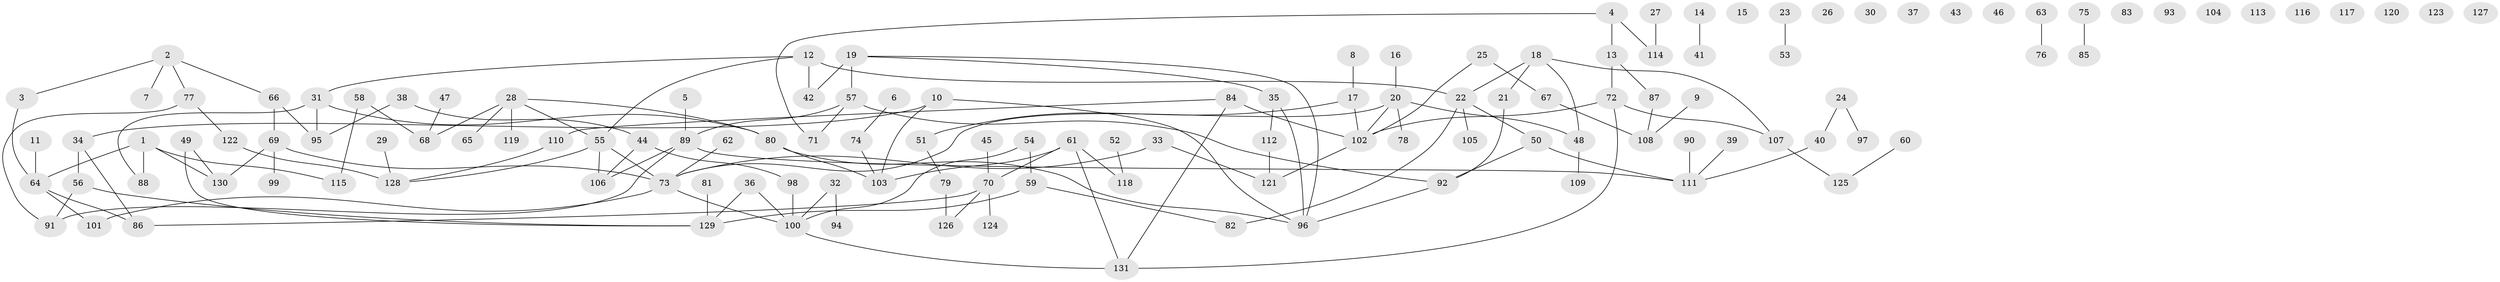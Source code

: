 // Generated by graph-tools (version 1.1) at 2025/38/03/09/25 04:38:57]
// undirected, 131 vertices, 147 edges
graph export_dot {
graph [start="1"]
  node [color=gray90,style=filled];
  1;
  2;
  3;
  4;
  5;
  6;
  7;
  8;
  9;
  10;
  11;
  12;
  13;
  14;
  15;
  16;
  17;
  18;
  19;
  20;
  21;
  22;
  23;
  24;
  25;
  26;
  27;
  28;
  29;
  30;
  31;
  32;
  33;
  34;
  35;
  36;
  37;
  38;
  39;
  40;
  41;
  42;
  43;
  44;
  45;
  46;
  47;
  48;
  49;
  50;
  51;
  52;
  53;
  54;
  55;
  56;
  57;
  58;
  59;
  60;
  61;
  62;
  63;
  64;
  65;
  66;
  67;
  68;
  69;
  70;
  71;
  72;
  73;
  74;
  75;
  76;
  77;
  78;
  79;
  80;
  81;
  82;
  83;
  84;
  85;
  86;
  87;
  88;
  89;
  90;
  91;
  92;
  93;
  94;
  95;
  96;
  97;
  98;
  99;
  100;
  101;
  102;
  103;
  104;
  105;
  106;
  107;
  108;
  109;
  110;
  111;
  112;
  113;
  114;
  115;
  116;
  117;
  118;
  119;
  120;
  121;
  122;
  123;
  124;
  125;
  126;
  127;
  128;
  129;
  130;
  131;
  1 -- 64;
  1 -- 88;
  1 -- 115;
  1 -- 130;
  2 -- 3;
  2 -- 7;
  2 -- 66;
  2 -- 77;
  3 -- 64;
  4 -- 13;
  4 -- 71;
  4 -- 114;
  5 -- 89;
  6 -- 74;
  8 -- 17;
  9 -- 108;
  10 -- 34;
  10 -- 96;
  10 -- 103;
  11 -- 64;
  12 -- 22;
  12 -- 31;
  12 -- 42;
  12 -- 55;
  13 -- 72;
  13 -- 87;
  14 -- 41;
  16 -- 20;
  17 -- 51;
  17 -- 102;
  18 -- 21;
  18 -- 22;
  18 -- 48;
  18 -- 107;
  19 -- 35;
  19 -- 42;
  19 -- 57;
  19 -- 96;
  20 -- 48;
  20 -- 73;
  20 -- 78;
  20 -- 102;
  21 -- 92;
  22 -- 50;
  22 -- 82;
  22 -- 105;
  23 -- 53;
  24 -- 40;
  24 -- 97;
  25 -- 67;
  25 -- 102;
  27 -- 114;
  28 -- 55;
  28 -- 65;
  28 -- 68;
  28 -- 80;
  28 -- 119;
  29 -- 128;
  31 -- 80;
  31 -- 88;
  31 -- 95;
  32 -- 94;
  32 -- 100;
  33 -- 73;
  33 -- 121;
  34 -- 56;
  34 -- 86;
  35 -- 96;
  35 -- 112;
  36 -- 100;
  36 -- 129;
  38 -- 44;
  38 -- 95;
  39 -- 111;
  40 -- 111;
  44 -- 98;
  44 -- 106;
  45 -- 70;
  47 -- 68;
  48 -- 109;
  49 -- 129;
  49 -- 130;
  50 -- 92;
  50 -- 111;
  51 -- 79;
  52 -- 118;
  54 -- 59;
  54 -- 100;
  55 -- 73;
  55 -- 106;
  55 -- 128;
  56 -- 91;
  56 -- 129;
  57 -- 71;
  57 -- 89;
  57 -- 92;
  58 -- 68;
  58 -- 115;
  59 -- 82;
  59 -- 129;
  60 -- 125;
  61 -- 70;
  61 -- 103;
  61 -- 118;
  61 -- 131;
  62 -- 73;
  63 -- 76;
  64 -- 86;
  64 -- 101;
  66 -- 69;
  66 -- 95;
  67 -- 108;
  69 -- 73;
  69 -- 99;
  69 -- 130;
  70 -- 86;
  70 -- 124;
  70 -- 126;
  72 -- 102;
  72 -- 107;
  72 -- 131;
  73 -- 100;
  73 -- 101;
  74 -- 103;
  75 -- 85;
  77 -- 91;
  77 -- 122;
  79 -- 126;
  80 -- 96;
  80 -- 103;
  81 -- 129;
  84 -- 102;
  84 -- 110;
  84 -- 131;
  87 -- 108;
  89 -- 91;
  89 -- 106;
  89 -- 111;
  90 -- 111;
  92 -- 96;
  98 -- 100;
  100 -- 131;
  102 -- 121;
  107 -- 125;
  110 -- 128;
  112 -- 121;
  122 -- 128;
}
